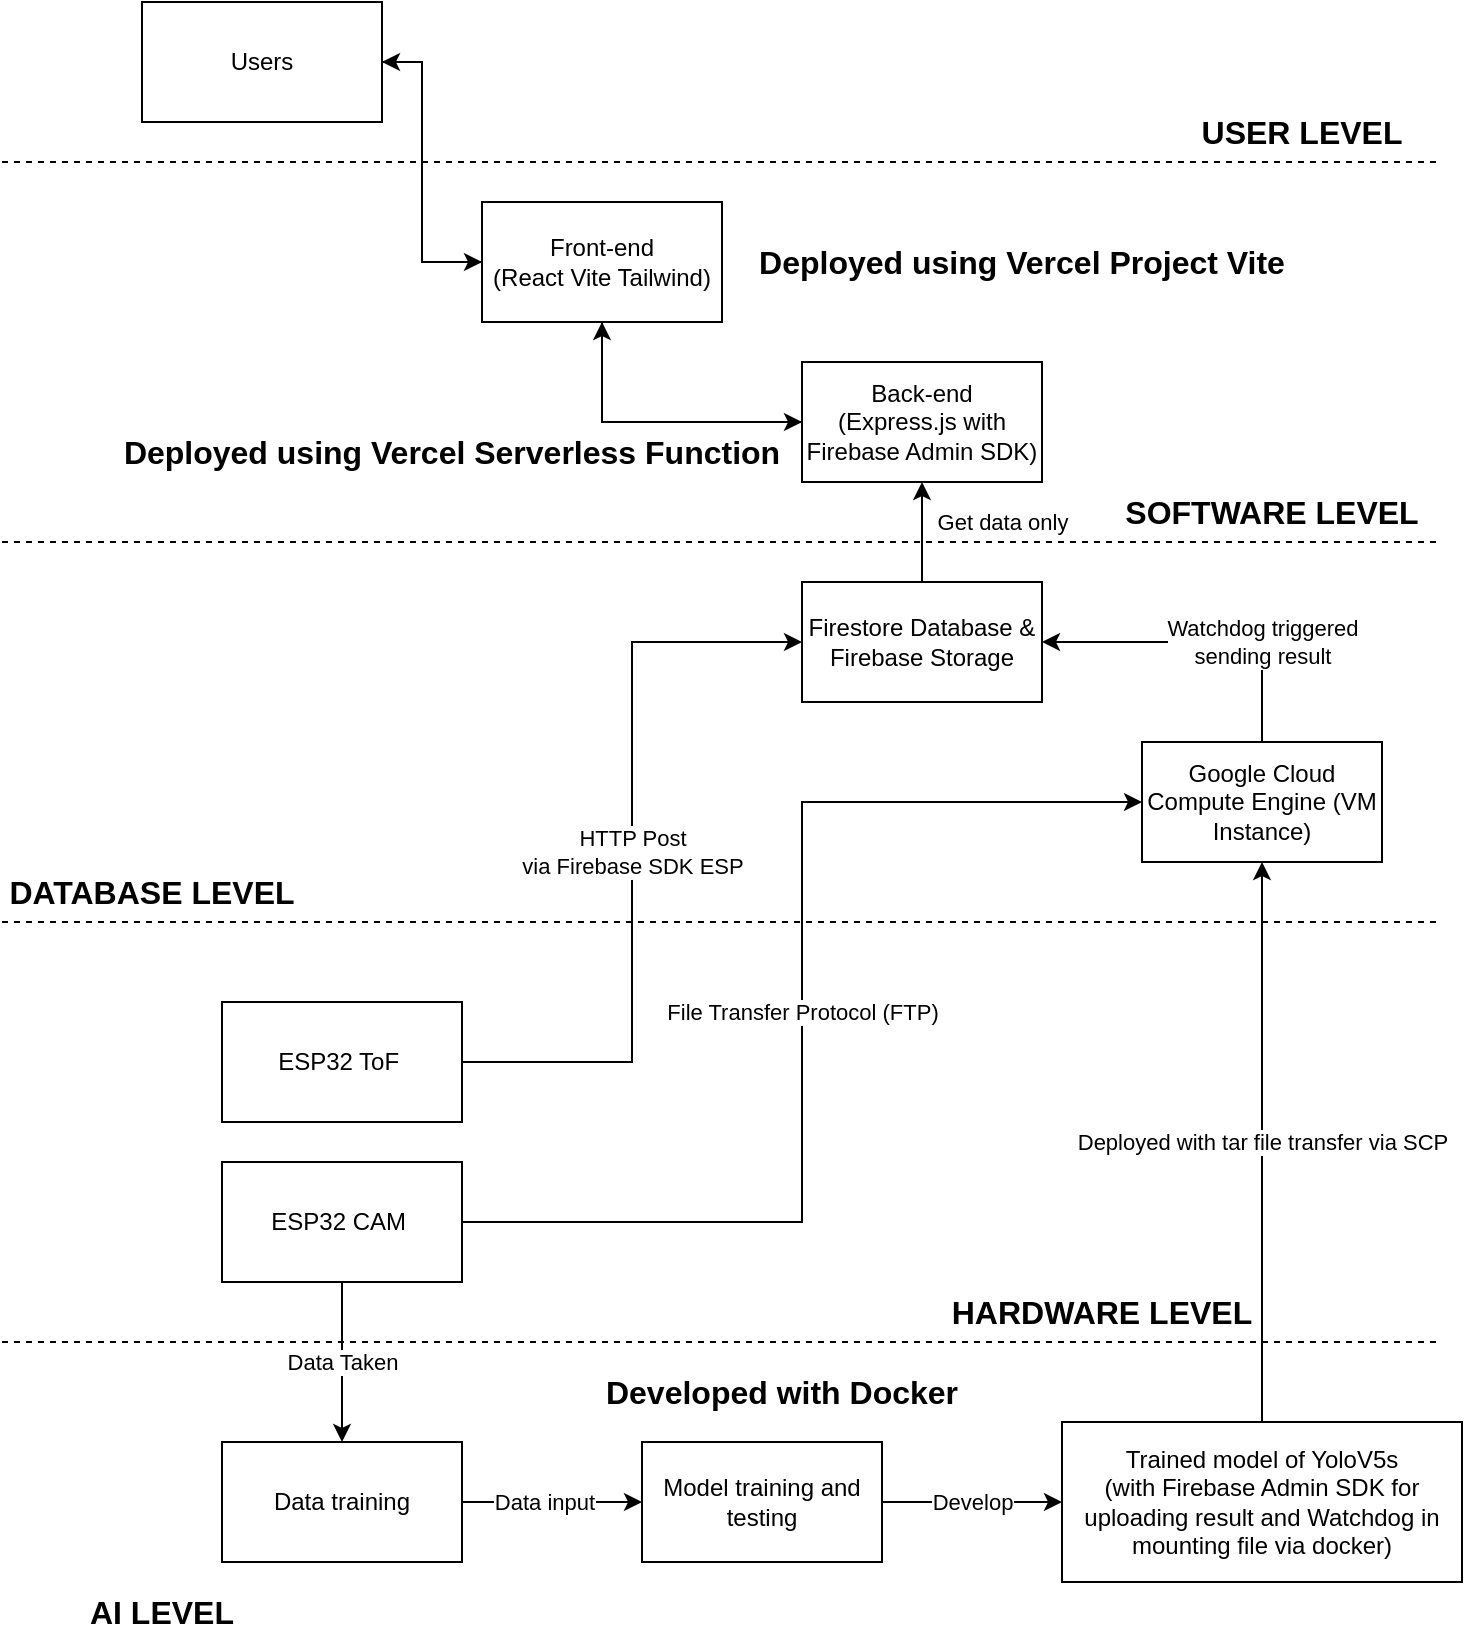 <mxfile version="24.8.3">
  <diagram name="Page-1" id="U24ihy-yBwmCIwKRuUSr">
    <mxGraphModel dx="1000" dy="568" grid="1" gridSize="10" guides="1" tooltips="1" connect="1" arrows="1" fold="1" page="1" pageScale="1" pageWidth="850" pageHeight="1100" math="0" shadow="0">
      <root>
        <mxCell id="0" />
        <mxCell id="1" parent="0" />
        <mxCell id="MXZ6crxHRBTjp2_8ThT7-27" style="edgeStyle=orthogonalEdgeStyle;rounded=0;orthogonalLoop=1;jettySize=auto;html=1;entryX=0;entryY=0.5;entryDx=0;entryDy=0;" edge="1" parent="1" source="MXZ6crxHRBTjp2_8ThT7-1" target="MXZ6crxHRBTjp2_8ThT7-4">
          <mxGeometry relative="1" as="geometry">
            <Array as="points">
              <mxPoint x="220" y="70" />
              <mxPoint x="220" y="170" />
            </Array>
          </mxGeometry>
        </mxCell>
        <mxCell id="MXZ6crxHRBTjp2_8ThT7-1" value="Users" style="rounded=0;whiteSpace=wrap;html=1;" vertex="1" parent="1">
          <mxGeometry x="80" y="40" width="120" height="60" as="geometry" />
        </mxCell>
        <mxCell id="MXZ6crxHRBTjp2_8ThT7-2" value="USER LEVEL" style="text;html=1;align=center;verticalAlign=middle;whiteSpace=wrap;rounded=0;fontSize=16;fontStyle=1" vertex="1" parent="1">
          <mxGeometry x="600" y="90" width="120" height="30" as="geometry" />
        </mxCell>
        <mxCell id="MXZ6crxHRBTjp2_8ThT7-26" style="edgeStyle=orthogonalEdgeStyle;rounded=0;orthogonalLoop=1;jettySize=auto;html=1;entryX=1;entryY=0.5;entryDx=0;entryDy=0;" edge="1" parent="1" source="MXZ6crxHRBTjp2_8ThT7-4" target="MXZ6crxHRBTjp2_8ThT7-1">
          <mxGeometry relative="1" as="geometry">
            <Array as="points">
              <mxPoint x="220" y="170" />
              <mxPoint x="220" y="70" />
            </Array>
          </mxGeometry>
        </mxCell>
        <mxCell id="MXZ6crxHRBTjp2_8ThT7-28" style="edgeStyle=orthogonalEdgeStyle;rounded=0;orthogonalLoop=1;jettySize=auto;html=1;entryX=0;entryY=0.5;entryDx=0;entryDy=0;" edge="1" parent="1" source="MXZ6crxHRBTjp2_8ThT7-4" target="MXZ6crxHRBTjp2_8ThT7-5">
          <mxGeometry relative="1" as="geometry">
            <Array as="points">
              <mxPoint x="310" y="250" />
            </Array>
          </mxGeometry>
        </mxCell>
        <mxCell id="MXZ6crxHRBTjp2_8ThT7-4" value="Front-end&lt;div&gt;(React Vite Tailwind)&lt;/div&gt;" style="rounded=0;whiteSpace=wrap;html=1;" vertex="1" parent="1">
          <mxGeometry x="250" y="140" width="120" height="60" as="geometry" />
        </mxCell>
        <mxCell id="MXZ6crxHRBTjp2_8ThT7-25" style="edgeStyle=orthogonalEdgeStyle;rounded=0;orthogonalLoop=1;jettySize=auto;html=1;entryX=0.5;entryY=1;entryDx=0;entryDy=0;" edge="1" parent="1" source="MXZ6crxHRBTjp2_8ThT7-5" target="MXZ6crxHRBTjp2_8ThT7-4">
          <mxGeometry relative="1" as="geometry" />
        </mxCell>
        <mxCell id="MXZ6crxHRBTjp2_8ThT7-5" value="Back-end&lt;div&gt;(Express.js with Firebase Admin SDK)&lt;/div&gt;" style="rounded=0;whiteSpace=wrap;html=1;" vertex="1" parent="1">
          <mxGeometry x="410" y="220" width="120" height="60" as="geometry" />
        </mxCell>
        <mxCell id="MXZ6crxHRBTjp2_8ThT7-23" value="Get data only" style="edgeStyle=orthogonalEdgeStyle;rounded=0;orthogonalLoop=1;jettySize=auto;html=1;entryX=0.5;entryY=1;entryDx=0;entryDy=0;" edge="1" parent="1" source="MXZ6crxHRBTjp2_8ThT7-6" target="MXZ6crxHRBTjp2_8ThT7-5">
          <mxGeometry x="0.2" y="-40" relative="1" as="geometry">
            <mxPoint as="offset" />
          </mxGeometry>
        </mxCell>
        <mxCell id="MXZ6crxHRBTjp2_8ThT7-6" value="Firestore Database &amp;amp; Firebase Storage" style="rounded=0;whiteSpace=wrap;html=1;" vertex="1" parent="1">
          <mxGeometry x="410" y="330" width="120" height="60" as="geometry" />
        </mxCell>
        <mxCell id="MXZ6crxHRBTjp2_8ThT7-16" value="Watchdog triggered&lt;div&gt;sending result&lt;/div&gt;" style="edgeStyle=orthogonalEdgeStyle;rounded=0;orthogonalLoop=1;jettySize=auto;html=1;entryX=1;entryY=0.5;entryDx=0;entryDy=0;" edge="1" parent="1" source="MXZ6crxHRBTjp2_8ThT7-7" target="MXZ6crxHRBTjp2_8ThT7-6">
          <mxGeometry x="-0.375" relative="1" as="geometry">
            <Array as="points">
              <mxPoint x="640" y="360" />
            </Array>
            <mxPoint as="offset" />
          </mxGeometry>
        </mxCell>
        <mxCell id="MXZ6crxHRBTjp2_8ThT7-7" value="Google Cloud Compute Engine (VM Instance)" style="rounded=0;whiteSpace=wrap;html=1;" vertex="1" parent="1">
          <mxGeometry x="580" y="410" width="120" height="60" as="geometry" />
        </mxCell>
        <mxCell id="MXZ6crxHRBTjp2_8ThT7-14" value="File Transfer Protocol (FTP)" style="edgeStyle=orthogonalEdgeStyle;rounded=0;orthogonalLoop=1;jettySize=auto;html=1;entryX=0;entryY=0.5;entryDx=0;entryDy=0;" edge="1" parent="1" source="MXZ6crxHRBTjp2_8ThT7-8" target="MXZ6crxHRBTjp2_8ThT7-7">
          <mxGeometry relative="1" as="geometry" />
        </mxCell>
        <mxCell id="MXZ6crxHRBTjp2_8ThT7-19" value="Data Taken" style="edgeStyle=orthogonalEdgeStyle;rounded=0;orthogonalLoop=1;jettySize=auto;html=1;" edge="1" parent="1" source="MXZ6crxHRBTjp2_8ThT7-8" target="MXZ6crxHRBTjp2_8ThT7-13">
          <mxGeometry relative="1" as="geometry" />
        </mxCell>
        <mxCell id="MXZ6crxHRBTjp2_8ThT7-8" value="ESP32 CAM&amp;nbsp;" style="rounded=0;whiteSpace=wrap;html=1;" vertex="1" parent="1">
          <mxGeometry x="120" y="620" width="120" height="60" as="geometry" />
        </mxCell>
        <mxCell id="MXZ6crxHRBTjp2_8ThT7-15" value="HTTP Post&lt;div&gt;via Firebase SDK ESP&lt;/div&gt;" style="edgeStyle=orthogonalEdgeStyle;rounded=0;orthogonalLoop=1;jettySize=auto;html=1;entryX=0;entryY=0.5;entryDx=0;entryDy=0;" edge="1" parent="1" source="MXZ6crxHRBTjp2_8ThT7-9" target="MXZ6crxHRBTjp2_8ThT7-6">
          <mxGeometry relative="1" as="geometry" />
        </mxCell>
        <mxCell id="MXZ6crxHRBTjp2_8ThT7-9" value="ESP32 ToF&amp;nbsp;" style="rounded=0;whiteSpace=wrap;html=1;" vertex="1" parent="1">
          <mxGeometry x="120" y="540" width="120" height="60" as="geometry" />
        </mxCell>
        <mxCell id="MXZ6crxHRBTjp2_8ThT7-11" value="Deployed with tar file transfer via SCP" style="edgeStyle=orthogonalEdgeStyle;rounded=0;orthogonalLoop=1;jettySize=auto;html=1;entryX=0.5;entryY=1;entryDx=0;entryDy=0;" edge="1" parent="1" source="MXZ6crxHRBTjp2_8ThT7-10" target="MXZ6crxHRBTjp2_8ThT7-7">
          <mxGeometry relative="1" as="geometry" />
        </mxCell>
        <mxCell id="MXZ6crxHRBTjp2_8ThT7-10" value="Trained model of YoloV5s&lt;div&gt;(with Firebase Admin SDK for uploading result and Watchdog in mounting file via docker)&lt;/div&gt;" style="rounded=0;whiteSpace=wrap;html=1;" vertex="1" parent="1">
          <mxGeometry x="540" y="750" width="200" height="80" as="geometry" />
        </mxCell>
        <mxCell id="MXZ6crxHRBTjp2_8ThT7-18" value="Develop" style="edgeStyle=orthogonalEdgeStyle;rounded=0;orthogonalLoop=1;jettySize=auto;html=1;" edge="1" parent="1" source="MXZ6crxHRBTjp2_8ThT7-12" target="MXZ6crxHRBTjp2_8ThT7-10">
          <mxGeometry relative="1" as="geometry" />
        </mxCell>
        <mxCell id="MXZ6crxHRBTjp2_8ThT7-12" value="Model training and testing" style="rounded=0;whiteSpace=wrap;html=1;" vertex="1" parent="1">
          <mxGeometry x="330" y="760" width="120" height="60" as="geometry" />
        </mxCell>
        <mxCell id="MXZ6crxHRBTjp2_8ThT7-17" value="" style="edgeStyle=orthogonalEdgeStyle;rounded=0;orthogonalLoop=1;jettySize=auto;html=1;" edge="1" parent="1" source="MXZ6crxHRBTjp2_8ThT7-13" target="MXZ6crxHRBTjp2_8ThT7-12">
          <mxGeometry relative="1" as="geometry" />
        </mxCell>
        <mxCell id="MXZ6crxHRBTjp2_8ThT7-21" value="Data input" style="edgeLabel;html=1;align=center;verticalAlign=middle;resizable=0;points=[];" vertex="1" connectable="0" parent="MXZ6crxHRBTjp2_8ThT7-17">
          <mxGeometry x="-0.102" y="-2" relative="1" as="geometry">
            <mxPoint y="-2" as="offset" />
          </mxGeometry>
        </mxCell>
        <mxCell id="MXZ6crxHRBTjp2_8ThT7-13" value="Data training" style="rounded=0;whiteSpace=wrap;html=1;" vertex="1" parent="1">
          <mxGeometry x="120" y="760" width="120" height="60" as="geometry" />
        </mxCell>
        <mxCell id="MXZ6crxHRBTjp2_8ThT7-29" value="" style="endArrow=none;dashed=1;html=1;rounded=0;" edge="1" parent="1">
          <mxGeometry width="50" height="50" relative="1" as="geometry">
            <mxPoint x="10" y="120" as="sourcePoint" />
            <mxPoint x="730" y="120" as="targetPoint" />
          </mxGeometry>
        </mxCell>
        <mxCell id="MXZ6crxHRBTjp2_8ThT7-30" value="" style="endArrow=none;dashed=1;html=1;rounded=0;" edge="1" parent="1">
          <mxGeometry width="50" height="50" relative="1" as="geometry">
            <mxPoint x="10" y="310" as="sourcePoint" />
            <mxPoint x="730" y="310" as="targetPoint" />
          </mxGeometry>
        </mxCell>
        <mxCell id="MXZ6crxHRBTjp2_8ThT7-31" value="SOFTWARE LEVEL" style="text;html=1;align=center;verticalAlign=middle;whiteSpace=wrap;rounded=0;fontSize=16;fontStyle=1" vertex="1" parent="1">
          <mxGeometry x="570" y="280" width="150" height="30" as="geometry" />
        </mxCell>
        <mxCell id="MXZ6crxHRBTjp2_8ThT7-32" value="" style="endArrow=none;dashed=1;html=1;rounded=0;" edge="1" parent="1">
          <mxGeometry width="50" height="50" relative="1" as="geometry">
            <mxPoint x="10" y="500" as="sourcePoint" />
            <mxPoint x="730" y="500" as="targetPoint" />
          </mxGeometry>
        </mxCell>
        <mxCell id="MXZ6crxHRBTjp2_8ThT7-33" value="DATABASE LEVEL" style="text;html=1;align=center;verticalAlign=middle;whiteSpace=wrap;rounded=0;fontSize=16;fontStyle=1" vertex="1" parent="1">
          <mxGeometry x="10" y="470" width="150" height="30" as="geometry" />
        </mxCell>
        <mxCell id="MXZ6crxHRBTjp2_8ThT7-34" value="Deployed using Vercel Project Vite" style="text;html=1;align=center;verticalAlign=middle;whiteSpace=wrap;rounded=0;fontSize=16;fontStyle=1" vertex="1" parent="1">
          <mxGeometry x="380" y="155" width="280" height="30" as="geometry" />
        </mxCell>
        <mxCell id="MXZ6crxHRBTjp2_8ThT7-35" value="Deployed using Vercel Serverless Function" style="text;html=1;align=center;verticalAlign=middle;whiteSpace=wrap;rounded=0;fontSize=16;fontStyle=1" vertex="1" parent="1">
          <mxGeometry x="60" y="250" width="350" height="30" as="geometry" />
        </mxCell>
        <mxCell id="MXZ6crxHRBTjp2_8ThT7-36" value="" style="endArrow=none;dashed=1;html=1;rounded=0;" edge="1" parent="1">
          <mxGeometry width="50" height="50" relative="1" as="geometry">
            <mxPoint x="10" y="710" as="sourcePoint" />
            <mxPoint x="730" y="710" as="targetPoint" />
          </mxGeometry>
        </mxCell>
        <mxCell id="MXZ6crxHRBTjp2_8ThT7-37" value="HARDWARE LEVEL" style="text;html=1;align=center;verticalAlign=middle;whiteSpace=wrap;rounded=0;fontSize=16;fontStyle=1" vertex="1" parent="1">
          <mxGeometry x="480" y="680" width="160" height="30" as="geometry" />
        </mxCell>
        <mxCell id="MXZ6crxHRBTjp2_8ThT7-38" value="AI LEVEL" style="text;html=1;align=center;verticalAlign=middle;whiteSpace=wrap;rounded=0;fontSize=16;fontStyle=1" vertex="1" parent="1">
          <mxGeometry x="10" y="830" width="160" height="30" as="geometry" />
        </mxCell>
        <mxCell id="MXZ6crxHRBTjp2_8ThT7-39" value="Developed with Docker" style="text;html=1;align=center;verticalAlign=middle;whiteSpace=wrap;rounded=0;fontSize=16;fontStyle=1" vertex="1" parent="1">
          <mxGeometry x="290" y="720" width="220" height="30" as="geometry" />
        </mxCell>
      </root>
    </mxGraphModel>
  </diagram>
</mxfile>
